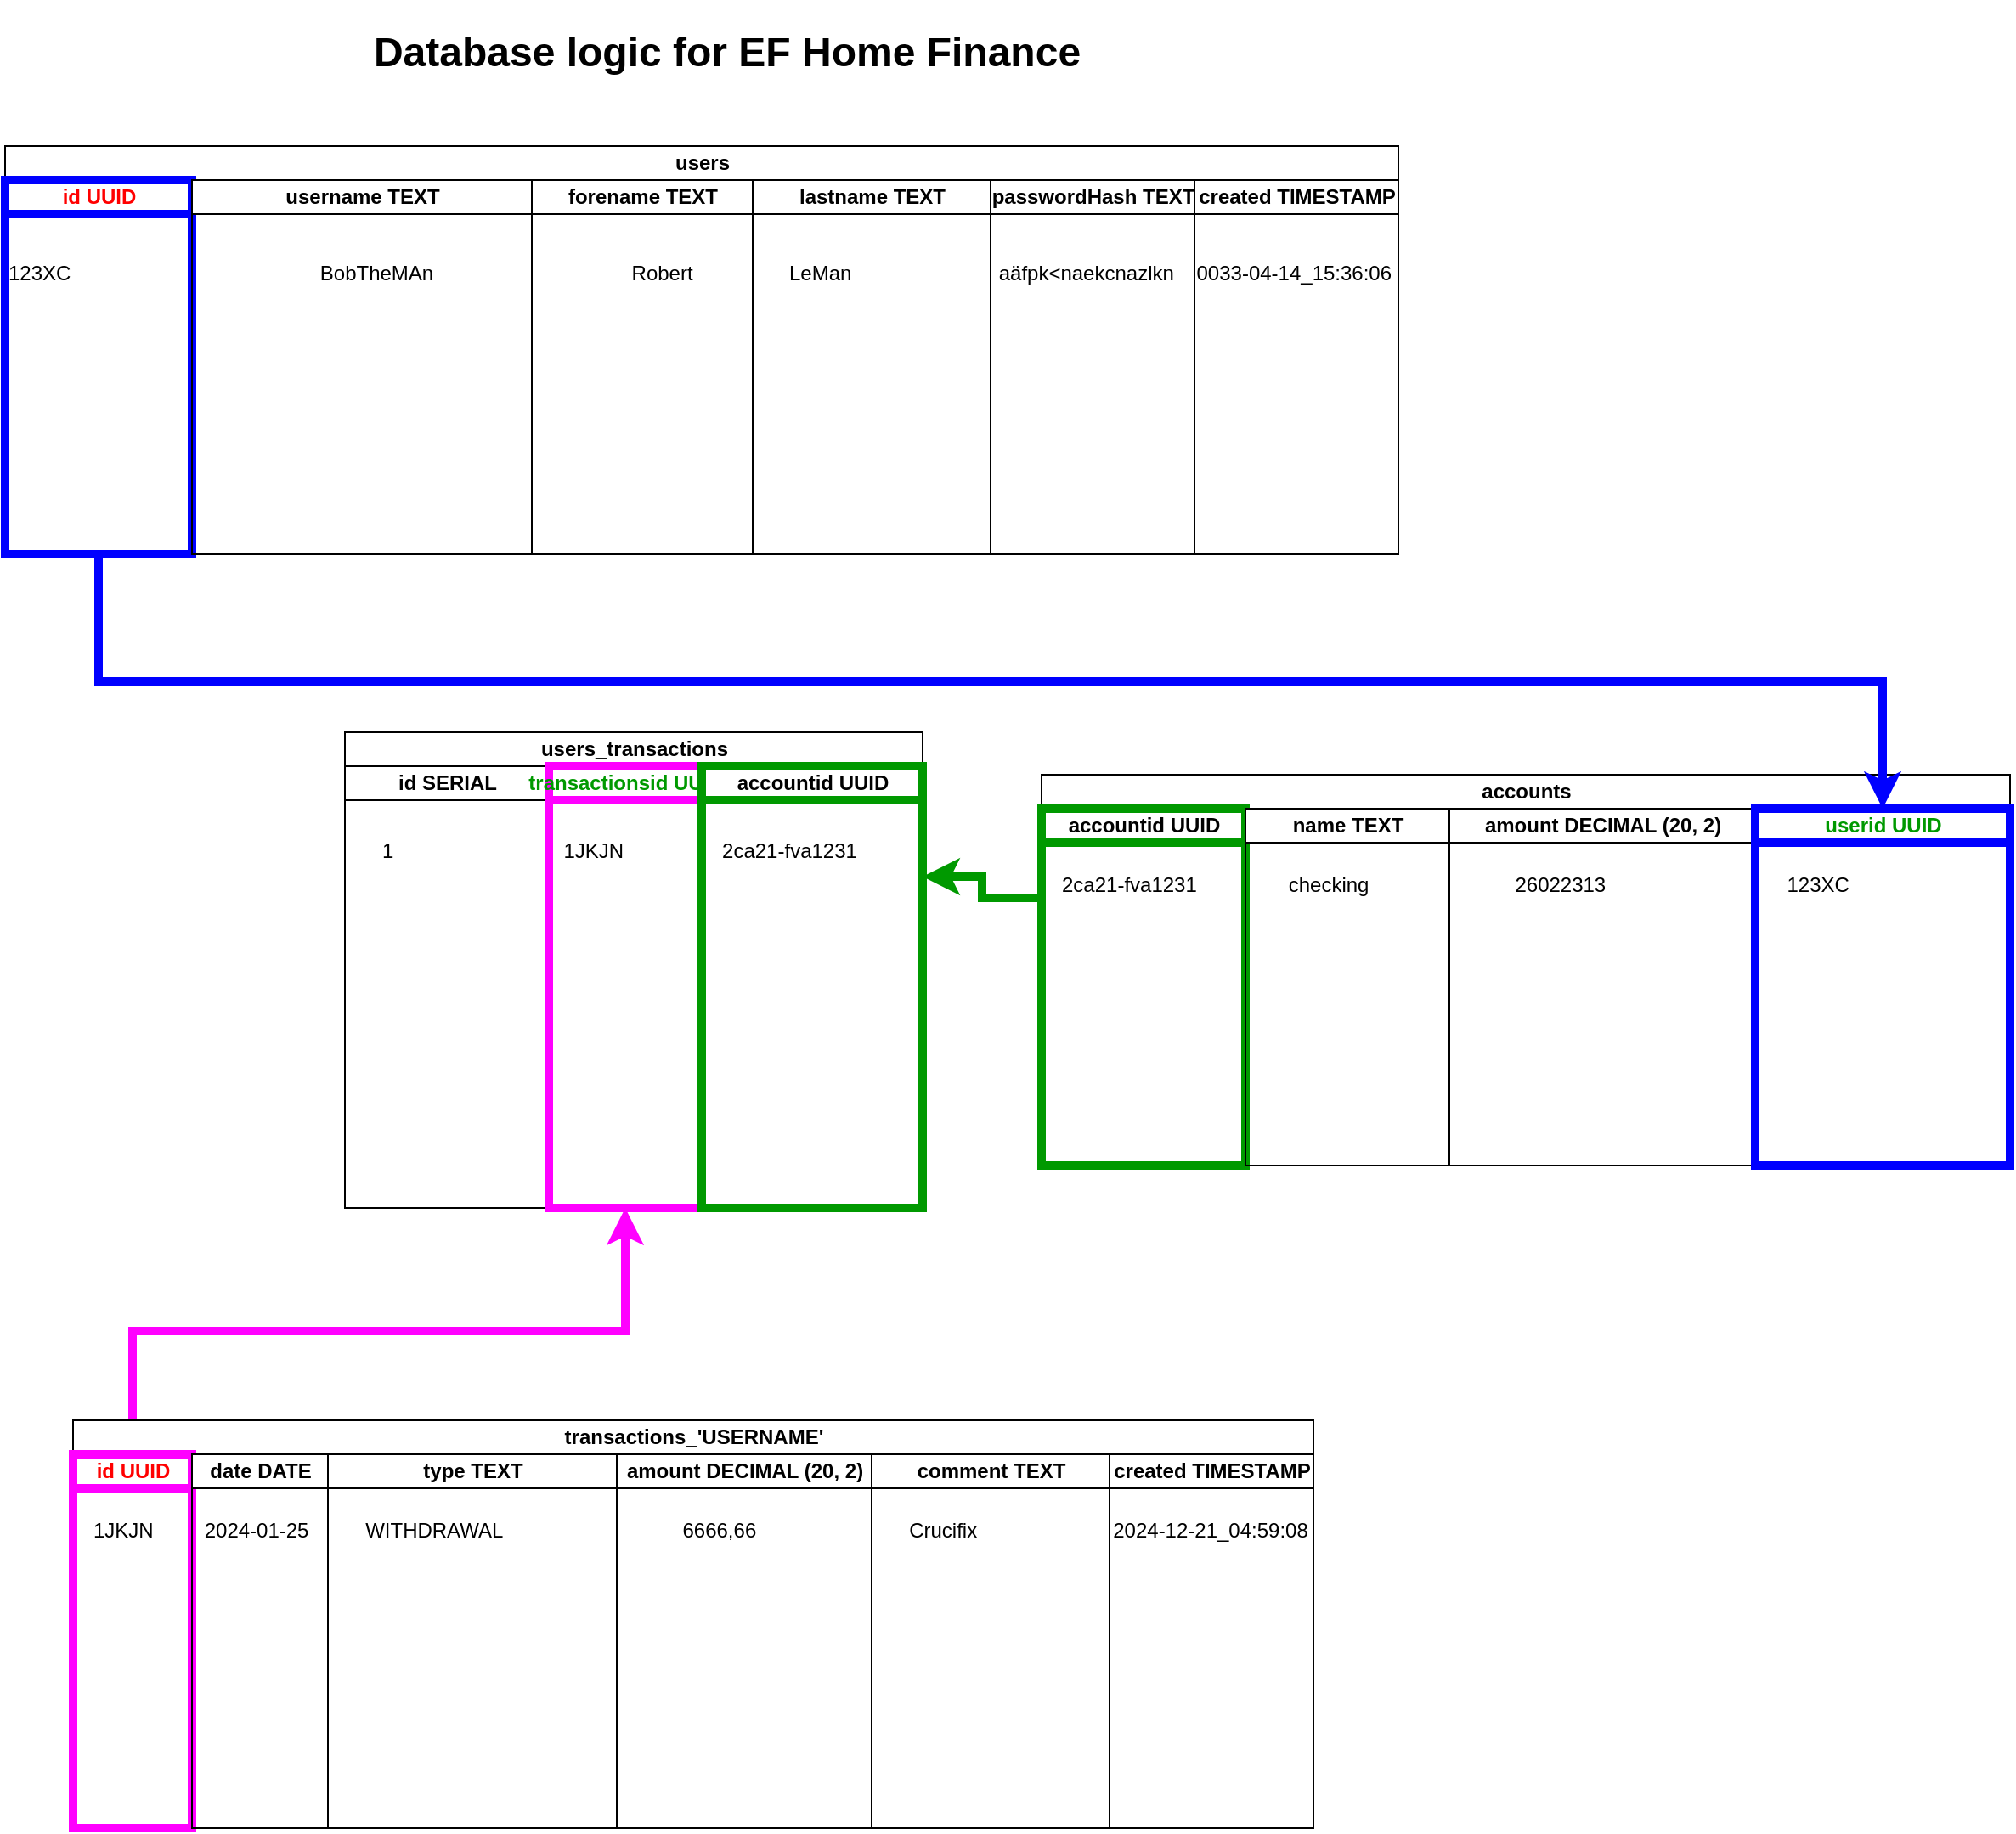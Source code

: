 <mxfile version="24.7.17">
  <diagram id="R2lEEEUBdFMjLlhIrx00" name="Page-1">
    <mxGraphModel dx="2284" dy="863" grid="1" gridSize="10" guides="1" tooltips="1" connect="1" arrows="1" fold="1" page="1" pageScale="1" pageWidth="850" pageHeight="1100" math="0" shadow="0" extFonts="Permanent Marker^https://fonts.googleapis.com/css?family=Permanent+Marker">
      <root>
        <mxCell id="0" />
        <mxCell id="1" parent="0" />
        <mxCell id="CSIRv4RXPCGNGFPH0rIa-45" value="users_transactions" style="swimlane;childLayout=stackLayout;resizeParent=1;resizeParentMax=0;startSize=20;html=1;" parent="1" vertex="1">
          <mxGeometry x="200" y="435" width="340" height="280" as="geometry" />
        </mxCell>
        <mxCell id="CSIRv4RXPCGNGFPH0rIa-46" value="id SERIAL" style="swimlane;startSize=20;html=1;" parent="CSIRv4RXPCGNGFPH0rIa-45" vertex="1">
          <mxGeometry y="20" width="120" height="260" as="geometry" />
        </mxCell>
        <mxCell id="CSIRv4RXPCGNGFPH0rIa-48" value="&lt;font color=&quot;#009900&quot;&gt;transactionsid UUID&lt;/font&gt;" style="swimlane;startSize=20;html=1;strokeWidth=5;strokeColor=#FF00FF;" parent="CSIRv4RXPCGNGFPH0rIa-45" vertex="1">
          <mxGeometry x="120" y="20" width="90" height="260" as="geometry" />
        </mxCell>
        <mxCell id="iS5wdr6oOOaTFg59CG-a-9" value="1&amp;nbsp; &amp;nbsp; &amp;nbsp;&lt;span style=&quot;white-space: pre;&quot;&gt;&#x9;&lt;/span&gt;&lt;span style=&quot;white-space: pre;&quot;&gt;&#x9;&lt;/span&gt;&lt;span style=&quot;white-space: pre;&quot;&gt;&#x9;&lt;/span&gt;&lt;span style=&quot;white-space: pre;&quot;&gt;&#x9;&lt;/span&gt;1JKJN&lt;span style=&quot;white-space: pre;&quot;&gt;&#x9;&lt;/span&gt;&amp;nbsp; &amp;nbsp; &amp;nbsp; &amp;nbsp; &amp;nbsp; &amp;nbsp; 2ca21-fva1231&amp;nbsp;" style="text;html=1;align=left;verticalAlign=middle;whiteSpace=wrap;rounded=0;" parent="CSIRv4RXPCGNGFPH0rIa-48" vertex="1">
          <mxGeometry x="-100" y="35" width="310" height="30" as="geometry" />
        </mxCell>
        <mxCell id="iS5wdr6oOOaTFg59CG-a-3" value="accountid UUID" style="swimlane;startSize=20;html=1;strokeColor=#009900;strokeWidth=5;" parent="CSIRv4RXPCGNGFPH0rIa-45" vertex="1">
          <mxGeometry x="210" y="20" width="130" height="260" as="geometry" />
        </mxCell>
        <mxCell id="CSIRv4RXPCGNGFPH0rIa-51" style="edgeStyle=orthogonalEdgeStyle;rounded=0;orthogonalLoop=1;jettySize=auto;html=1;exitX=0.5;exitY=0;exitDx=0;exitDy=0;entryX=0.5;entryY=1;entryDx=0;entryDy=0;strokeWidth=5;strokeColor=#FF00FF;" parent="1" source="CSIRv4RXPCGNGFPH0rIa-39" target="CSIRv4RXPCGNGFPH0rIa-48" edge="1">
          <mxGeometry relative="1" as="geometry" />
        </mxCell>
        <mxCell id="CSIRv4RXPCGNGFPH0rIa-28" value="users" style="swimlane;childLayout=stackLayout;resizeParent=1;resizeParentMax=0;startSize=20;html=1;" parent="1" vertex="1">
          <mxGeometry y="90" width="820" height="240" as="geometry" />
        </mxCell>
        <mxCell id="CSIRv4RXPCGNGFPH0rIa-29" value="&lt;font color=&quot;#ff0000&quot;&gt;id UUID&lt;/font&gt;" style="swimlane;startSize=20;html=1;strokeColor=#0000FF;strokeWidth=5;" parent="CSIRv4RXPCGNGFPH0rIa-28" vertex="1">
          <mxGeometry y="20" width="110" height="220" as="geometry" />
        </mxCell>
        <mxCell id="CSIRv4RXPCGNGFPH0rIa-30" value="username TEXT" style="swimlane;startSize=20;html=1;" parent="CSIRv4RXPCGNGFPH0rIa-28" vertex="1">
          <mxGeometry x="110" y="20" width="200" height="220" as="geometry" />
        </mxCell>
        <mxCell id="CSIRv4RXPCGNGFPH0rIa-33" value="forename TEXT" style="swimlane;startSize=20;html=1;" parent="CSIRv4RXPCGNGFPH0rIa-28" vertex="1">
          <mxGeometry x="310" y="20" width="130" height="220" as="geometry" />
        </mxCell>
        <mxCell id="iS5wdr6oOOaTFg59CG-a-6" value="123XC&amp;nbsp; &amp;nbsp; &amp;nbsp; &amp;nbsp; &amp;nbsp; &amp;nbsp; &amp;nbsp; &amp;nbsp; &amp;nbsp; &amp;nbsp; &amp;nbsp; &amp;nbsp; &amp;nbsp; &amp;nbsp; &amp;nbsp; &amp;nbsp; &amp;nbsp; &amp;nbsp; &amp;nbsp; &amp;nbsp; &amp;nbsp; &amp;nbsp; BobTheMAn&amp;nbsp; &amp;nbsp; &amp;nbsp; &amp;nbsp; &amp;nbsp; &amp;nbsp; &amp;nbsp; &amp;nbsp; &amp;nbsp; &amp;nbsp; &amp;nbsp; &amp;nbsp; &amp;nbsp; &amp;nbsp; &amp;nbsp; &amp;nbsp; &amp;nbsp; &amp;nbsp;Robert&amp;nbsp; &amp;nbsp; &amp;nbsp; &amp;nbsp; &amp;nbsp; &amp;nbsp; &amp;nbsp; &amp;nbsp; &amp;nbsp;LeMan&amp;nbsp; &amp;nbsp; &amp;nbsp; &amp;nbsp; &amp;nbsp; &amp;nbsp; &amp;nbsp; &amp;nbsp; &amp;nbsp; &amp;nbsp; &amp;nbsp; &amp;nbsp; &amp;nbsp; aäfpk&amp;lt;naekcnazlkn&amp;nbsp; &amp;nbsp; 0033-04-14_15:36:06" style="text;html=1;align=left;verticalAlign=middle;whiteSpace=wrap;rounded=0;" parent="CSIRv4RXPCGNGFPH0rIa-33" vertex="1">
          <mxGeometry x="-310" y="40" width="860" height="30" as="geometry" />
        </mxCell>
        <mxCell id="CSIRv4RXPCGNGFPH0rIa-34" value="lastname TEXT" style="swimlane;startSize=20;html=1;" parent="CSIRv4RXPCGNGFPH0rIa-28" vertex="1">
          <mxGeometry x="440" y="20" width="140" height="220" as="geometry" />
        </mxCell>
        <mxCell id="CSIRv4RXPCGNGFPH0rIa-31" value="passwordHash TEXT" style="swimlane;startSize=20;html=1;" parent="CSIRv4RXPCGNGFPH0rIa-28" vertex="1">
          <mxGeometry x="580" y="20" width="120" height="220" as="geometry" />
        </mxCell>
        <mxCell id="CSIRv4RXPCGNGFPH0rIa-32" value="created TIMESTAMP" style="swimlane;startSize=20;html=1;" parent="CSIRv4RXPCGNGFPH0rIa-28" vertex="1">
          <mxGeometry x="700" y="20" width="120" height="220" as="geometry" />
        </mxCell>
        <mxCell id="CSIRv4RXPCGNGFPH0rIa-26" value="&lt;h1&gt;Database logic for EF Home Finance&lt;/h1&gt;" style="text;html=1;align=center;verticalAlign=middle;whiteSpace=wrap;rounded=0;" parent="1" vertex="1">
          <mxGeometry x="85" y="20" width="680" height="30" as="geometry" />
        </mxCell>
        <mxCell id="CSIRv4RXPCGNGFPH0rIa-38" value="transactions_&#39;USERNAME&#39;" style="swimlane;childLayout=stackLayout;resizeParent=1;resizeParentMax=0;startSize=20;html=1;" parent="1" vertex="1">
          <mxGeometry x="40" y="840" width="730" height="240" as="geometry" />
        </mxCell>
        <mxCell id="CSIRv4RXPCGNGFPH0rIa-39" value="&lt;font color=&quot;#ff0000&quot;&gt;id UUID&lt;/font&gt;" style="swimlane;startSize=20;html=1;strokeWidth=5;strokeColor=#FF00FF;" parent="CSIRv4RXPCGNGFPH0rIa-38" vertex="1">
          <mxGeometry y="20" width="70" height="220" as="geometry" />
        </mxCell>
        <mxCell id="iS5wdr6oOOaTFg59CG-a-7" value="1JKJN&amp;nbsp; &amp;nbsp; &amp;nbsp; &amp;nbsp; &amp;nbsp;2024-01-25&amp;nbsp; &amp;nbsp; &amp;nbsp; &amp;nbsp; &amp;nbsp; WITHDRAWAL&lt;span style=&quot;white-space: pre;&quot;&gt;&#x9;&lt;/span&gt;&lt;span style=&quot;white-space: pre;&quot;&gt;&#x9;&lt;/span&gt;&lt;span style=&quot;white-space: pre;&quot;&gt;&#x9;&lt;/span&gt;&lt;span style=&quot;white-space: pre;&quot;&gt;&#x9;&lt;/span&gt;6666,66&lt;span style=&quot;white-space: pre;&quot;&gt;&#x9;&lt;/span&gt;&lt;span style=&quot;white-space: pre;&quot;&gt;&#x9;&lt;/span&gt;&lt;span style=&quot;white-space: pre;&quot;&gt;&#x9;&lt;/span&gt;&lt;span style=&quot;white-space: pre;&quot;&gt;&#x9;&lt;/span&gt;Crucifix&lt;span style=&quot;white-space: pre;&quot;&gt;&#x9;&lt;/span&gt;&lt;span style=&quot;white-space: pre;&quot;&gt;&#x9;&lt;/span&gt;&lt;span style=&quot;white-space: pre;&quot;&gt;&#x9;    2024-12-21_04:59:08&lt;/span&gt;" style="text;html=1;align=left;verticalAlign=middle;whiteSpace=wrap;rounded=0;" parent="CSIRv4RXPCGNGFPH0rIa-39" vertex="1">
          <mxGeometry x="10" y="30" width="720" height="30" as="geometry" />
        </mxCell>
        <mxCell id="CSIRv4RXPCGNGFPH0rIa-40" value="date DATE" style="swimlane;startSize=20;html=1;" parent="CSIRv4RXPCGNGFPH0rIa-38" vertex="1">
          <mxGeometry x="70" y="20" width="80" height="220" as="geometry" />
        </mxCell>
        <mxCell id="CSIRv4RXPCGNGFPH0rIa-41" value="type TEXT" style="swimlane;startSize=20;html=1;" parent="CSIRv4RXPCGNGFPH0rIa-38" vertex="1">
          <mxGeometry x="150" y="20" width="170" height="220" as="geometry" />
        </mxCell>
        <mxCell id="CSIRv4RXPCGNGFPH0rIa-42" value="amount DECIMAL (20, 2)" style="swimlane;startSize=20;html=1;" parent="CSIRv4RXPCGNGFPH0rIa-38" vertex="1">
          <mxGeometry x="320" y="20" width="150" height="220" as="geometry" />
        </mxCell>
        <mxCell id="CSIRv4RXPCGNGFPH0rIa-43" value="comment TEXT" style="swimlane;startSize=20;html=1;" parent="CSIRv4RXPCGNGFPH0rIa-38" vertex="1">
          <mxGeometry x="470" y="20" width="140" height="220" as="geometry" />
        </mxCell>
        <mxCell id="CSIRv4RXPCGNGFPH0rIa-44" value="created TIMESTAMP" style="swimlane;startSize=20;html=1;" parent="CSIRv4RXPCGNGFPH0rIa-38" vertex="1">
          <mxGeometry x="610" y="20" width="120" height="220" as="geometry" />
        </mxCell>
        <mxCell id="ifU1T9FJ0lVMCZAQscqx-1" value="accounts" style="swimlane;childLayout=stackLayout;resizeParent=1;resizeParentMax=0;startSize=20;html=1;" parent="1" vertex="1">
          <mxGeometry x="610" y="460" width="570" height="230" as="geometry" />
        </mxCell>
        <mxCell id="ifU1T9FJ0lVMCZAQscqx-2" value="accountid UUID" style="swimlane;startSize=20;html=1;strokeColor=#009900;strokeWidth=5;" parent="ifU1T9FJ0lVMCZAQscqx-1" vertex="1">
          <mxGeometry y="20" width="120" height="210" as="geometry" />
        </mxCell>
        <mxCell id="iS5wdr6oOOaTFg59CG-a-8" value="2ca21-fva1231&amp;nbsp;&lt;span style=&quot;white-space: pre;&quot;&gt;&#x9;&lt;/span&gt;&lt;span style=&quot;white-space: pre;&quot;&gt;&#x9;&lt;/span&gt;checking&lt;span style=&quot;white-space: pre;&quot;&gt;&#x9;&lt;/span&gt;&lt;span style=&quot;white-space: pre;&quot;&gt;&#x9;&lt;/span&gt;&lt;span style=&quot;white-space: pre;&quot;&gt;&#x9;&lt;/span&gt;&lt;span style=&quot;white-space: pre;&quot;&gt;&#x9;&lt;/span&gt;26022313&lt;span style=&quot;white-space: pre;&quot;&gt;&#x9;&lt;/span&gt;&lt;span style=&quot;white-space: pre;&quot;&gt;&#x9;&lt;/span&gt;&lt;span style=&quot;white-space: pre;&quot;&gt;&#x9;&lt;/span&gt;&lt;span style=&quot;white-space: pre;&quot;&gt;&#x9;&lt;/span&gt;123XC" style="text;html=1;align=left;verticalAlign=middle;whiteSpace=wrap;rounded=0;" parent="ifU1T9FJ0lVMCZAQscqx-2" vertex="1">
          <mxGeometry x="10" y="30" width="520" height="30" as="geometry" />
        </mxCell>
        <mxCell id="ifU1T9FJ0lVMCZAQscqx-6" value="name TEXT" style="swimlane;startSize=20;html=1;" parent="ifU1T9FJ0lVMCZAQscqx-1" vertex="1">
          <mxGeometry x="120" y="20" width="120" height="210" as="geometry" />
        </mxCell>
        <mxCell id="ifU1T9FJ0lVMCZAQscqx-7" value="amount DECIMAL (20, 2)" style="swimlane;startSize=20;html=1;" parent="ifU1T9FJ0lVMCZAQscqx-1" vertex="1">
          <mxGeometry x="240" y="20" width="180" height="210" as="geometry" />
        </mxCell>
        <mxCell id="CSIRv4RXPCGNGFPH0rIa-47" value="&lt;font color=&quot;#009900&quot;&gt;userid UUID&lt;/font&gt;" style="swimlane;startSize=20;html=1;strokeColor=#0000FF;strokeWidth=5;" parent="ifU1T9FJ0lVMCZAQscqx-1" vertex="1">
          <mxGeometry x="420" y="20" width="150" height="210" as="geometry" />
        </mxCell>
        <mxCell id="iS5wdr6oOOaTFg59CG-a-1" style="edgeStyle=orthogonalEdgeStyle;rounded=0;orthogonalLoop=1;jettySize=auto;html=1;exitX=0.5;exitY=1;exitDx=0;exitDy=0;strokeColor=#0000FF;strokeWidth=5;" parent="1" source="CSIRv4RXPCGNGFPH0rIa-29" target="CSIRv4RXPCGNGFPH0rIa-47" edge="1">
          <mxGeometry relative="1" as="geometry" />
        </mxCell>
        <mxCell id="iS5wdr6oOOaTFg59CG-a-5" style="edgeStyle=orthogonalEdgeStyle;rounded=0;orthogonalLoop=1;jettySize=auto;html=1;exitX=0;exitY=0.25;exitDx=0;exitDy=0;strokeColor=#009900;strokeWidth=5;entryX=1;entryY=0.25;entryDx=0;entryDy=0;" parent="1" source="ifU1T9FJ0lVMCZAQscqx-2" target="iS5wdr6oOOaTFg59CG-a-3" edge="1">
          <mxGeometry relative="1" as="geometry">
            <mxPoint x="690" y="512.471" as="targetPoint" />
          </mxGeometry>
        </mxCell>
      </root>
    </mxGraphModel>
  </diagram>
</mxfile>
